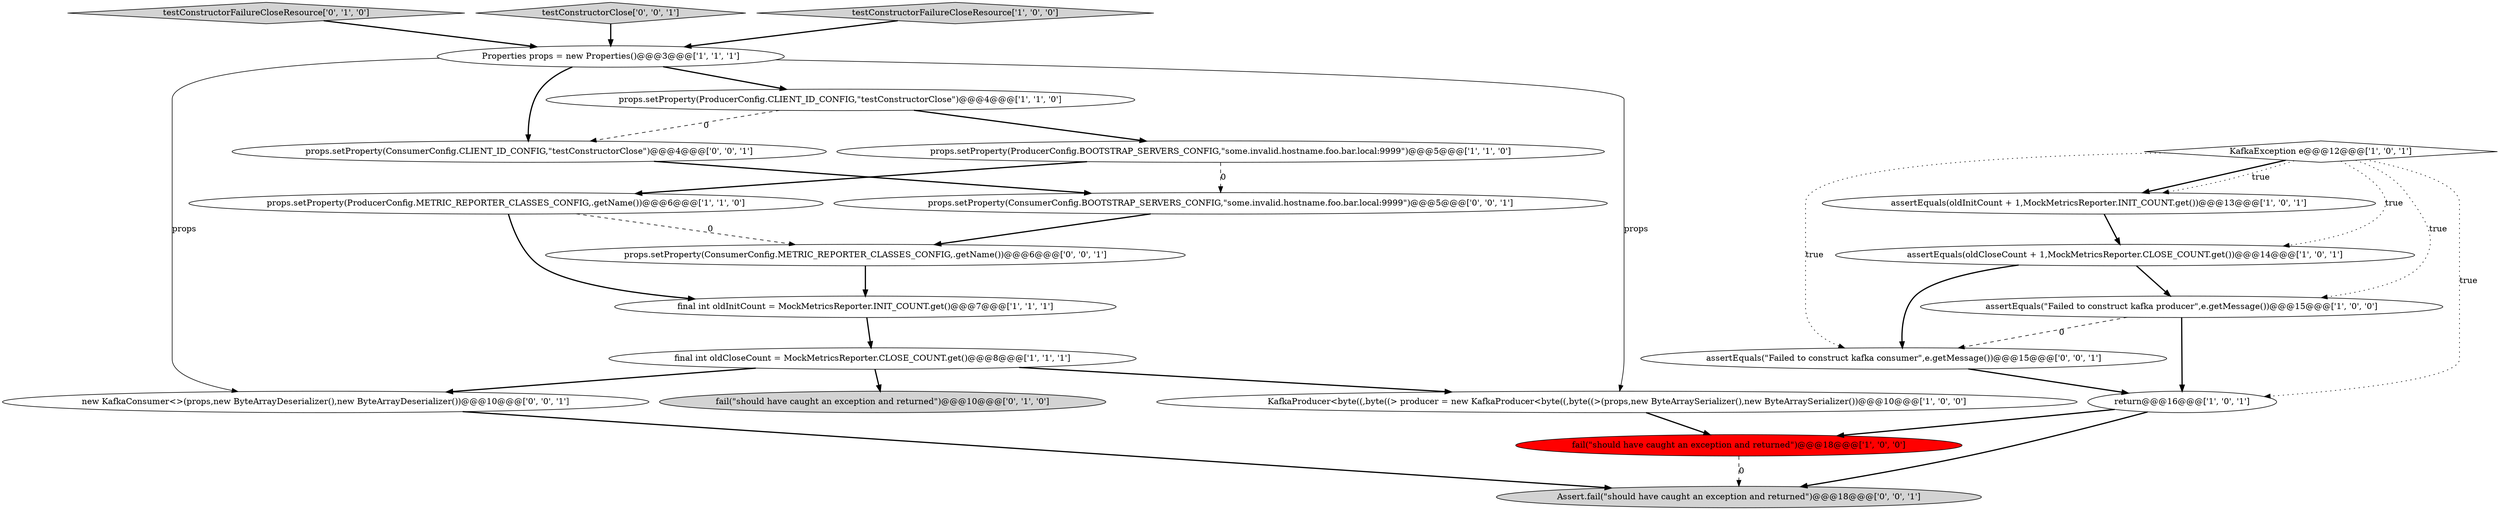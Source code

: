 digraph {
10 [style = filled, label = "Properties props = new Properties()@@@3@@@['1', '1', '1']", fillcolor = white, shape = ellipse image = "AAA0AAABBB1BBB"];
20 [style = filled, label = "assertEquals(\"Failed to construct kafka consumer\",e.getMessage())@@@15@@@['0', '0', '1']", fillcolor = white, shape = ellipse image = "AAA0AAABBB3BBB"];
14 [style = filled, label = "testConstructorFailureCloseResource['0', '1', '0']", fillcolor = lightgray, shape = diamond image = "AAA0AAABBB2BBB"];
17 [style = filled, label = "testConstructorClose['0', '0', '1']", fillcolor = lightgray, shape = diamond image = "AAA0AAABBB3BBB"];
3 [style = filled, label = "final int oldCloseCount = MockMetricsReporter.CLOSE_COUNT.get()@@@8@@@['1', '1', '1']", fillcolor = white, shape = ellipse image = "AAA0AAABBB1BBB"];
18 [style = filled, label = "new KafkaConsumer<>(props,new ByteArrayDeserializer(),new ByteArrayDeserializer())@@@10@@@['0', '0', '1']", fillcolor = white, shape = ellipse image = "AAA0AAABBB3BBB"];
21 [style = filled, label = "Assert.fail(\"should have caught an exception and returned\")@@@18@@@['0', '0', '1']", fillcolor = lightgray, shape = ellipse image = "AAA0AAABBB3BBB"];
13 [style = filled, label = "props.setProperty(ProducerConfig.CLIENT_ID_CONFIG,\"testConstructorClose\")@@@4@@@['1', '1', '0']", fillcolor = white, shape = ellipse image = "AAA0AAABBB1BBB"];
1 [style = filled, label = "KafkaException e@@@12@@@['1', '0', '1']", fillcolor = white, shape = diamond image = "AAA0AAABBB1BBB"];
19 [style = filled, label = "props.setProperty(ConsumerConfig.BOOTSTRAP_SERVERS_CONFIG,\"some.invalid.hostname.foo.bar.local:9999\")@@@5@@@['0', '0', '1']", fillcolor = white, shape = ellipse image = "AAA0AAABBB3BBB"];
2 [style = filled, label = "props.setProperty(ProducerConfig.METRIC_REPORTER_CLASSES_CONFIG,.getName())@@@6@@@['1', '1', '0']", fillcolor = white, shape = ellipse image = "AAA0AAABBB1BBB"];
4 [style = filled, label = "testConstructorFailureCloseResource['1', '0', '0']", fillcolor = lightgray, shape = diamond image = "AAA0AAABBB1BBB"];
12 [style = filled, label = "assertEquals(oldCloseCount + 1,MockMetricsReporter.CLOSE_COUNT.get())@@@14@@@['1', '0', '1']", fillcolor = white, shape = ellipse image = "AAA0AAABBB1BBB"];
5 [style = filled, label = "assertEquals(oldInitCount + 1,MockMetricsReporter.INIT_COUNT.get())@@@13@@@['1', '0', '1']", fillcolor = white, shape = ellipse image = "AAA0AAABBB1BBB"];
0 [style = filled, label = "fail(\"should have caught an exception and returned\")@@@18@@@['1', '0', '0']", fillcolor = red, shape = ellipse image = "AAA1AAABBB1BBB"];
9 [style = filled, label = "assertEquals(\"Failed to construct kafka producer\",e.getMessage())@@@15@@@['1', '0', '0']", fillcolor = white, shape = ellipse image = "AAA0AAABBB1BBB"];
22 [style = filled, label = "props.setProperty(ConsumerConfig.METRIC_REPORTER_CLASSES_CONFIG,.getName())@@@6@@@['0', '0', '1']", fillcolor = white, shape = ellipse image = "AAA0AAABBB3BBB"];
7 [style = filled, label = "final int oldInitCount = MockMetricsReporter.INIT_COUNT.get()@@@7@@@['1', '1', '1']", fillcolor = white, shape = ellipse image = "AAA0AAABBB1BBB"];
15 [style = filled, label = "fail(\"should have caught an exception and returned\")@@@10@@@['0', '1', '0']", fillcolor = lightgray, shape = ellipse image = "AAA0AAABBB2BBB"];
16 [style = filled, label = "props.setProperty(ConsumerConfig.CLIENT_ID_CONFIG,\"testConstructorClose\")@@@4@@@['0', '0', '1']", fillcolor = white, shape = ellipse image = "AAA0AAABBB3BBB"];
8 [style = filled, label = "KafkaProducer<byte((,byte((> producer = new KafkaProducer<byte((,byte((>(props,new ByteArraySerializer(),new ByteArraySerializer())@@@10@@@['1', '0', '0']", fillcolor = white, shape = ellipse image = "AAA0AAABBB1BBB"];
11 [style = filled, label = "return@@@16@@@['1', '0', '1']", fillcolor = white, shape = ellipse image = "AAA0AAABBB1BBB"];
6 [style = filled, label = "props.setProperty(ProducerConfig.BOOTSTRAP_SERVERS_CONFIG,\"some.invalid.hostname.foo.bar.local:9999\")@@@5@@@['1', '1', '0']", fillcolor = white, shape = ellipse image = "AAA0AAABBB1BBB"];
1->5 [style = bold, label=""];
9->20 [style = dashed, label="0"];
4->10 [style = bold, label=""];
17->10 [style = bold, label=""];
9->11 [style = bold, label=""];
11->21 [style = bold, label=""];
1->11 [style = dotted, label="true"];
12->20 [style = bold, label=""];
14->10 [style = bold, label=""];
3->15 [style = bold, label=""];
16->19 [style = bold, label=""];
12->9 [style = bold, label=""];
22->7 [style = bold, label=""];
7->3 [style = bold, label=""];
3->18 [style = bold, label=""];
6->2 [style = bold, label=""];
8->0 [style = bold, label=""];
11->0 [style = bold, label=""];
10->8 [style = solid, label="props"];
10->16 [style = bold, label=""];
10->13 [style = bold, label=""];
5->12 [style = bold, label=""];
0->21 [style = dashed, label="0"];
3->8 [style = bold, label=""];
1->9 [style = dotted, label="true"];
1->12 [style = dotted, label="true"];
6->19 [style = dashed, label="0"];
13->16 [style = dashed, label="0"];
2->7 [style = bold, label=""];
13->6 [style = bold, label=""];
18->21 [style = bold, label=""];
2->22 [style = dashed, label="0"];
19->22 [style = bold, label=""];
1->20 [style = dotted, label="true"];
1->5 [style = dotted, label="true"];
10->18 [style = solid, label="props"];
20->11 [style = bold, label=""];
}
